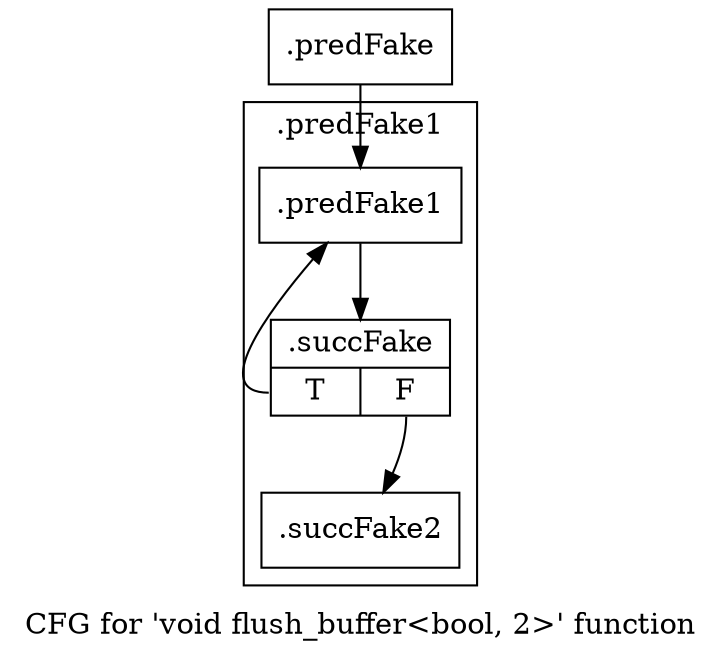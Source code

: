 digraph "CFG for 'void flush_buffer\<bool, 2\>' function" {
	label="CFG for 'void flush_buffer\<bool, 2\>' function";

	Node0x58b3280 [shape=record,filename="",linenumber="",label="{.predFake}"];
	Node0x58b3280 -> Node0x58b3f10[ callList="" memoryops="" filename="../../../dedup.cpp" execusionnum="0"];
	Node0x50943e0 [shape=record,filename="../../../dedup.cpp",linenumber="22",label="{.succFake2}"];
subgraph cluster_0 {
	label=".predFake1";
	tripcount="0";
	invocationtime="0";

	Node0x58b3f10 [shape=record,filename="../../../dedup.cpp",linenumber="21",label="{.predFake1}"];
	Node0x58b3f10 -> Node0x5094390[ callList="" memoryops="" filename="../../../dedup.cpp" execusionnum="0"];
	Node0x5094390 [shape=record,filename="../../../dedup.cpp",linenumber="21",label="{.succFake|{<s0>T|<s1>F}}"];
	Node0x5094390:s0 -> Node0x58b3f10[ callList="" memoryops="" filename="../../../dedup.cpp" execusionnum="0"];
	Node0x5094390:s1 -> Node0x50943e0[ callList="" memoryops="" filename="../../../dedup.cpp" execusionnum="0"];
}
}
